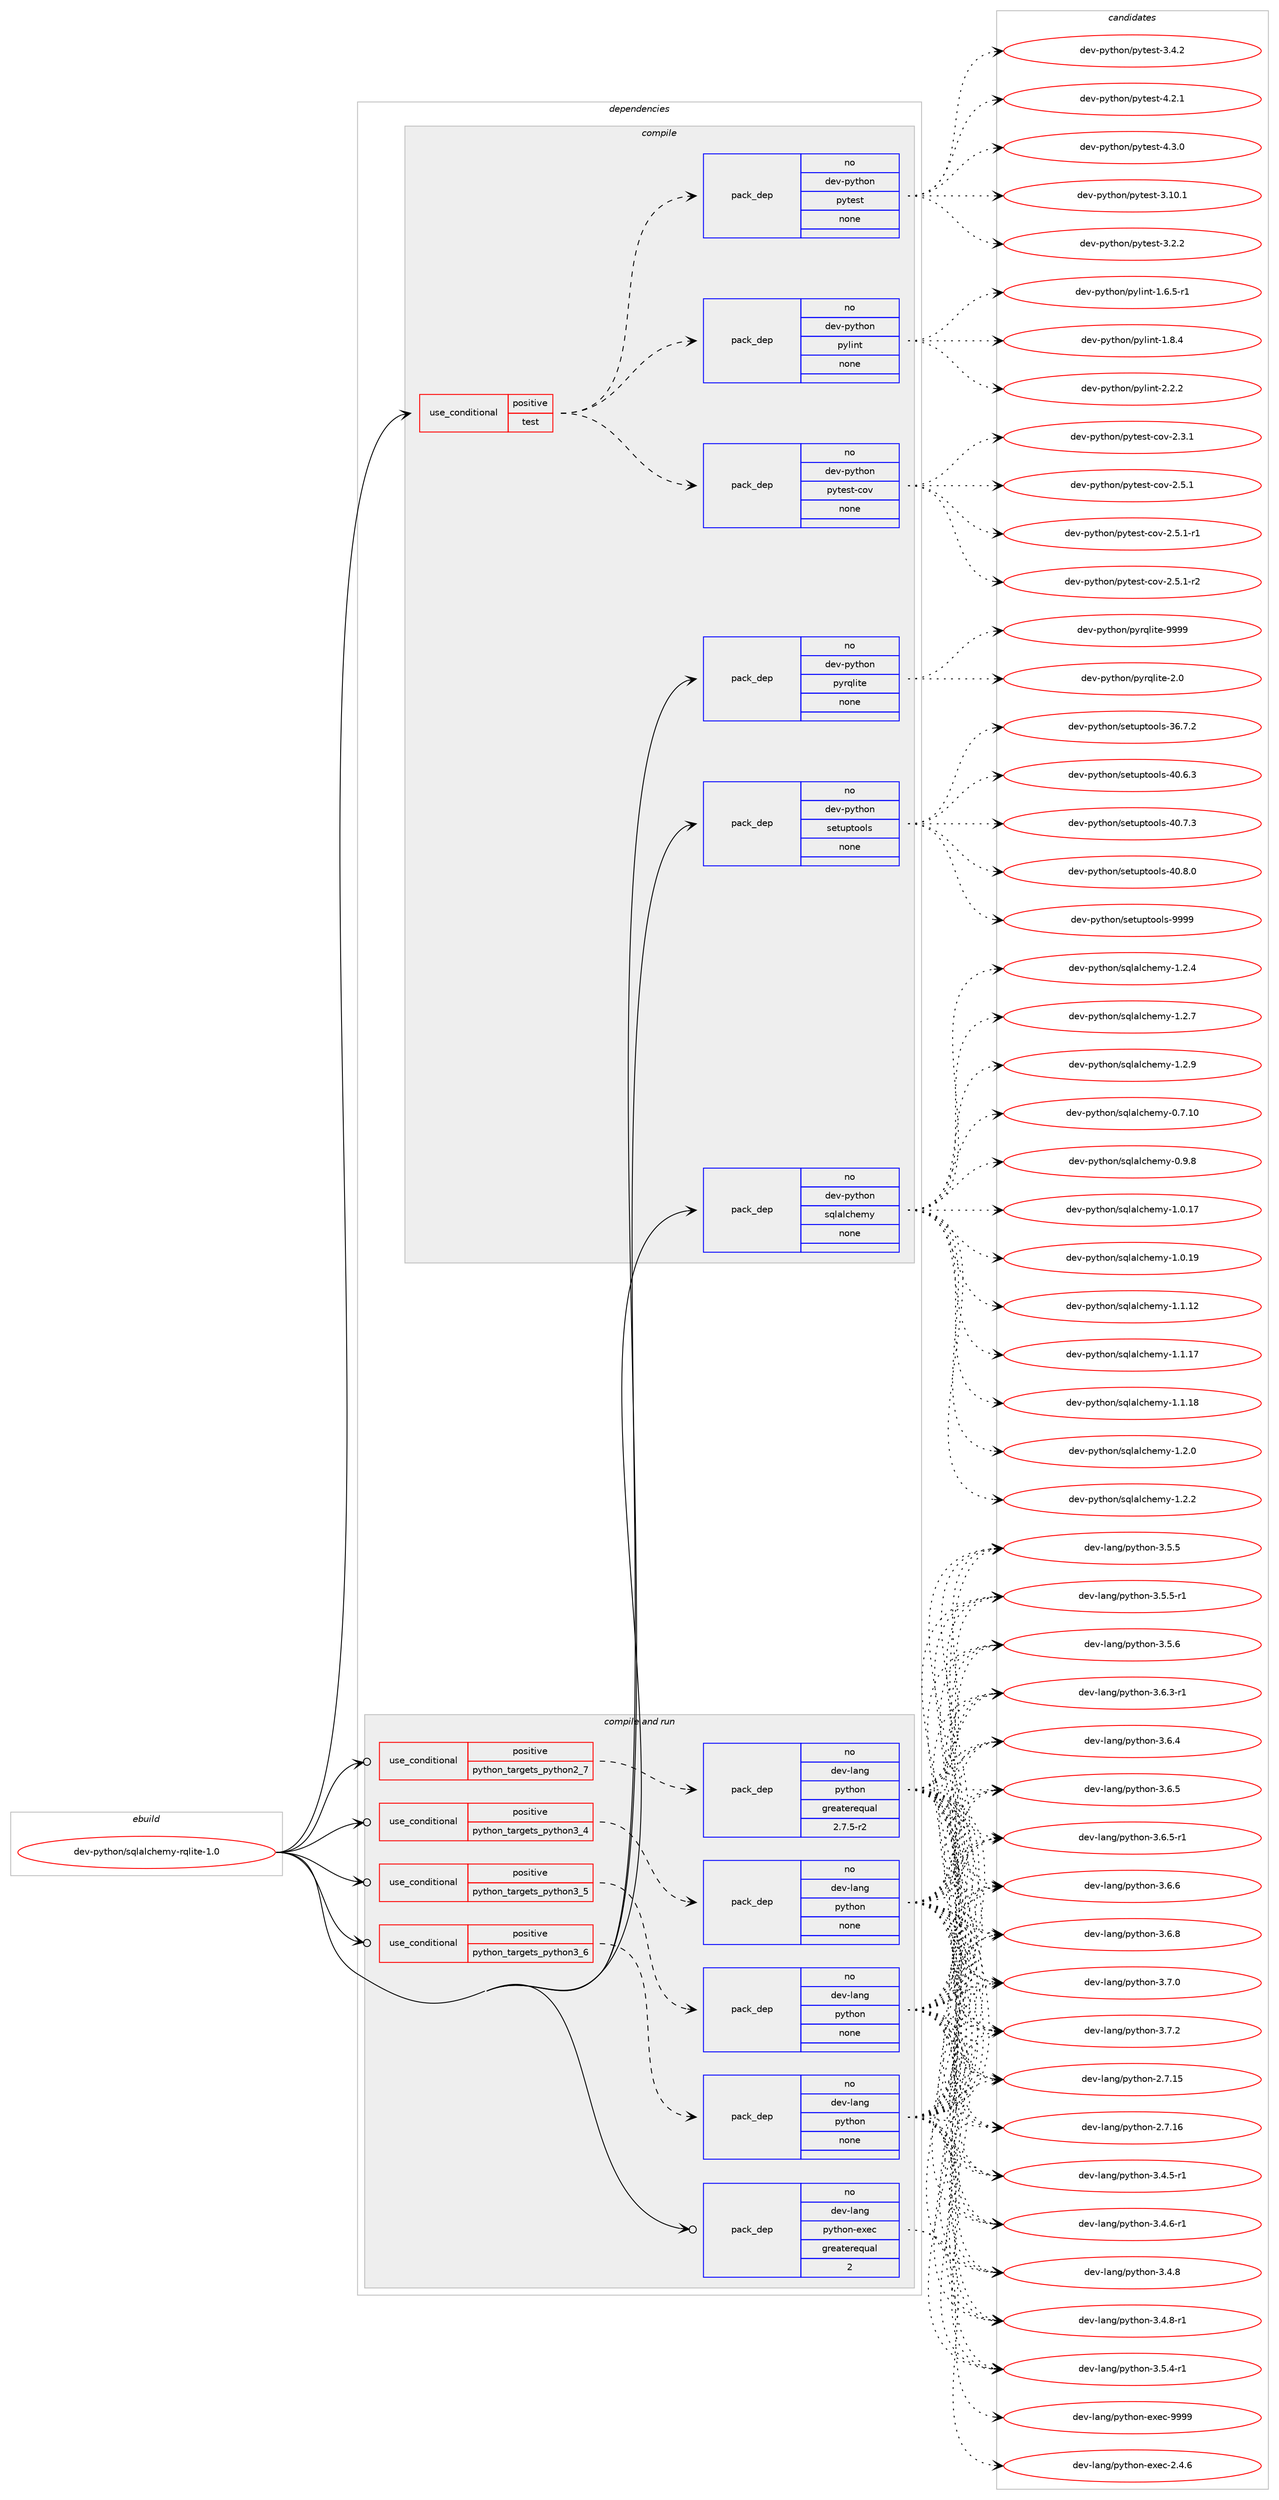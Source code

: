 digraph prolog {

# *************
# Graph options
# *************

newrank=true;
concentrate=true;
compound=true;
graph [rankdir=LR,fontname=Helvetica,fontsize=10,ranksep=1.5];#, ranksep=2.5, nodesep=0.2];
edge  [arrowhead=vee];
node  [fontname=Helvetica,fontsize=10];

# **********
# The ebuild
# **********

subgraph cluster_leftcol {
color=gray;
rank=same;
label=<<i>ebuild</i>>;
id [label="dev-python/sqlalchemy-rqlite-1.0", color=red, width=4, href="../dev-python/sqlalchemy-rqlite-1.0.svg"];
}

# ****************
# The dependencies
# ****************

subgraph cluster_midcol {
color=gray;
label=<<i>dependencies</i>>;
subgraph cluster_compile {
fillcolor="#eeeeee";
style=filled;
label=<<i>compile</i>>;
subgraph cond385193 {
dependency1442932 [label=<<TABLE BORDER="0" CELLBORDER="1" CELLSPACING="0" CELLPADDING="4"><TR><TD ROWSPAN="3" CELLPADDING="10">use_conditional</TD></TR><TR><TD>positive</TD></TR><TR><TD>test</TD></TR></TABLE>>, shape=none, color=red];
subgraph pack1034377 {
dependency1442933 [label=<<TABLE BORDER="0" CELLBORDER="1" CELLSPACING="0" CELLPADDING="4" WIDTH="220"><TR><TD ROWSPAN="6" CELLPADDING="30">pack_dep</TD></TR><TR><TD WIDTH="110">no</TD></TR><TR><TD>dev-python</TD></TR><TR><TD>pytest</TD></TR><TR><TD>none</TD></TR><TR><TD></TD></TR></TABLE>>, shape=none, color=blue];
}
dependency1442932:e -> dependency1442933:w [weight=20,style="dashed",arrowhead="vee"];
subgraph pack1034378 {
dependency1442934 [label=<<TABLE BORDER="0" CELLBORDER="1" CELLSPACING="0" CELLPADDING="4" WIDTH="220"><TR><TD ROWSPAN="6" CELLPADDING="30">pack_dep</TD></TR><TR><TD WIDTH="110">no</TD></TR><TR><TD>dev-python</TD></TR><TR><TD>pytest-cov</TD></TR><TR><TD>none</TD></TR><TR><TD></TD></TR></TABLE>>, shape=none, color=blue];
}
dependency1442932:e -> dependency1442934:w [weight=20,style="dashed",arrowhead="vee"];
subgraph pack1034379 {
dependency1442935 [label=<<TABLE BORDER="0" CELLBORDER="1" CELLSPACING="0" CELLPADDING="4" WIDTH="220"><TR><TD ROWSPAN="6" CELLPADDING="30">pack_dep</TD></TR><TR><TD WIDTH="110">no</TD></TR><TR><TD>dev-python</TD></TR><TR><TD>pylint</TD></TR><TR><TD>none</TD></TR><TR><TD></TD></TR></TABLE>>, shape=none, color=blue];
}
dependency1442932:e -> dependency1442935:w [weight=20,style="dashed",arrowhead="vee"];
}
id:e -> dependency1442932:w [weight=20,style="solid",arrowhead="vee"];
subgraph pack1034380 {
dependency1442936 [label=<<TABLE BORDER="0" CELLBORDER="1" CELLSPACING="0" CELLPADDING="4" WIDTH="220"><TR><TD ROWSPAN="6" CELLPADDING="30">pack_dep</TD></TR><TR><TD WIDTH="110">no</TD></TR><TR><TD>dev-python</TD></TR><TR><TD>pyrqlite</TD></TR><TR><TD>none</TD></TR><TR><TD></TD></TR></TABLE>>, shape=none, color=blue];
}
id:e -> dependency1442936:w [weight=20,style="solid",arrowhead="vee"];
subgraph pack1034381 {
dependency1442937 [label=<<TABLE BORDER="0" CELLBORDER="1" CELLSPACING="0" CELLPADDING="4" WIDTH="220"><TR><TD ROWSPAN="6" CELLPADDING="30">pack_dep</TD></TR><TR><TD WIDTH="110">no</TD></TR><TR><TD>dev-python</TD></TR><TR><TD>setuptools</TD></TR><TR><TD>none</TD></TR><TR><TD></TD></TR></TABLE>>, shape=none, color=blue];
}
id:e -> dependency1442937:w [weight=20,style="solid",arrowhead="vee"];
subgraph pack1034382 {
dependency1442938 [label=<<TABLE BORDER="0" CELLBORDER="1" CELLSPACING="0" CELLPADDING="4" WIDTH="220"><TR><TD ROWSPAN="6" CELLPADDING="30">pack_dep</TD></TR><TR><TD WIDTH="110">no</TD></TR><TR><TD>dev-python</TD></TR><TR><TD>sqlalchemy</TD></TR><TR><TD>none</TD></TR><TR><TD></TD></TR></TABLE>>, shape=none, color=blue];
}
id:e -> dependency1442938:w [weight=20,style="solid",arrowhead="vee"];
}
subgraph cluster_compileandrun {
fillcolor="#eeeeee";
style=filled;
label=<<i>compile and run</i>>;
subgraph cond385194 {
dependency1442939 [label=<<TABLE BORDER="0" CELLBORDER="1" CELLSPACING="0" CELLPADDING="4"><TR><TD ROWSPAN="3" CELLPADDING="10">use_conditional</TD></TR><TR><TD>positive</TD></TR><TR><TD>python_targets_python2_7</TD></TR></TABLE>>, shape=none, color=red];
subgraph pack1034383 {
dependency1442940 [label=<<TABLE BORDER="0" CELLBORDER="1" CELLSPACING="0" CELLPADDING="4" WIDTH="220"><TR><TD ROWSPAN="6" CELLPADDING="30">pack_dep</TD></TR><TR><TD WIDTH="110">no</TD></TR><TR><TD>dev-lang</TD></TR><TR><TD>python</TD></TR><TR><TD>greaterequal</TD></TR><TR><TD>2.7.5-r2</TD></TR></TABLE>>, shape=none, color=blue];
}
dependency1442939:e -> dependency1442940:w [weight=20,style="dashed",arrowhead="vee"];
}
id:e -> dependency1442939:w [weight=20,style="solid",arrowhead="odotvee"];
subgraph cond385195 {
dependency1442941 [label=<<TABLE BORDER="0" CELLBORDER="1" CELLSPACING="0" CELLPADDING="4"><TR><TD ROWSPAN="3" CELLPADDING="10">use_conditional</TD></TR><TR><TD>positive</TD></TR><TR><TD>python_targets_python3_4</TD></TR></TABLE>>, shape=none, color=red];
subgraph pack1034384 {
dependency1442942 [label=<<TABLE BORDER="0" CELLBORDER="1" CELLSPACING="0" CELLPADDING="4" WIDTH="220"><TR><TD ROWSPAN="6" CELLPADDING="30">pack_dep</TD></TR><TR><TD WIDTH="110">no</TD></TR><TR><TD>dev-lang</TD></TR><TR><TD>python</TD></TR><TR><TD>none</TD></TR><TR><TD></TD></TR></TABLE>>, shape=none, color=blue];
}
dependency1442941:e -> dependency1442942:w [weight=20,style="dashed",arrowhead="vee"];
}
id:e -> dependency1442941:w [weight=20,style="solid",arrowhead="odotvee"];
subgraph cond385196 {
dependency1442943 [label=<<TABLE BORDER="0" CELLBORDER="1" CELLSPACING="0" CELLPADDING="4"><TR><TD ROWSPAN="3" CELLPADDING="10">use_conditional</TD></TR><TR><TD>positive</TD></TR><TR><TD>python_targets_python3_5</TD></TR></TABLE>>, shape=none, color=red];
subgraph pack1034385 {
dependency1442944 [label=<<TABLE BORDER="0" CELLBORDER="1" CELLSPACING="0" CELLPADDING="4" WIDTH="220"><TR><TD ROWSPAN="6" CELLPADDING="30">pack_dep</TD></TR><TR><TD WIDTH="110">no</TD></TR><TR><TD>dev-lang</TD></TR><TR><TD>python</TD></TR><TR><TD>none</TD></TR><TR><TD></TD></TR></TABLE>>, shape=none, color=blue];
}
dependency1442943:e -> dependency1442944:w [weight=20,style="dashed",arrowhead="vee"];
}
id:e -> dependency1442943:w [weight=20,style="solid",arrowhead="odotvee"];
subgraph cond385197 {
dependency1442945 [label=<<TABLE BORDER="0" CELLBORDER="1" CELLSPACING="0" CELLPADDING="4"><TR><TD ROWSPAN="3" CELLPADDING="10">use_conditional</TD></TR><TR><TD>positive</TD></TR><TR><TD>python_targets_python3_6</TD></TR></TABLE>>, shape=none, color=red];
subgraph pack1034386 {
dependency1442946 [label=<<TABLE BORDER="0" CELLBORDER="1" CELLSPACING="0" CELLPADDING="4" WIDTH="220"><TR><TD ROWSPAN="6" CELLPADDING="30">pack_dep</TD></TR><TR><TD WIDTH="110">no</TD></TR><TR><TD>dev-lang</TD></TR><TR><TD>python</TD></TR><TR><TD>none</TD></TR><TR><TD></TD></TR></TABLE>>, shape=none, color=blue];
}
dependency1442945:e -> dependency1442946:w [weight=20,style="dashed",arrowhead="vee"];
}
id:e -> dependency1442945:w [weight=20,style="solid",arrowhead="odotvee"];
subgraph pack1034387 {
dependency1442947 [label=<<TABLE BORDER="0" CELLBORDER="1" CELLSPACING="0" CELLPADDING="4" WIDTH="220"><TR><TD ROWSPAN="6" CELLPADDING="30">pack_dep</TD></TR><TR><TD WIDTH="110">no</TD></TR><TR><TD>dev-lang</TD></TR><TR><TD>python-exec</TD></TR><TR><TD>greaterequal</TD></TR><TR><TD>2</TD></TR></TABLE>>, shape=none, color=blue];
}
id:e -> dependency1442947:w [weight=20,style="solid",arrowhead="odotvee"];
}
subgraph cluster_run {
fillcolor="#eeeeee";
style=filled;
label=<<i>run</i>>;
}
}

# **************
# The candidates
# **************

subgraph cluster_choices {
rank=same;
color=gray;
label=<<i>candidates</i>>;

subgraph choice1034377 {
color=black;
nodesep=1;
choice100101118451121211161041111104711212111610111511645514649484649 [label="dev-python/pytest-3.10.1", color=red, width=4,href="../dev-python/pytest-3.10.1.svg"];
choice1001011184511212111610411111047112121116101115116455146504650 [label="dev-python/pytest-3.2.2", color=red, width=4,href="../dev-python/pytest-3.2.2.svg"];
choice1001011184511212111610411111047112121116101115116455146524650 [label="dev-python/pytest-3.4.2", color=red, width=4,href="../dev-python/pytest-3.4.2.svg"];
choice1001011184511212111610411111047112121116101115116455246504649 [label="dev-python/pytest-4.2.1", color=red, width=4,href="../dev-python/pytest-4.2.1.svg"];
choice1001011184511212111610411111047112121116101115116455246514648 [label="dev-python/pytest-4.3.0", color=red, width=4,href="../dev-python/pytest-4.3.0.svg"];
dependency1442933:e -> choice100101118451121211161041111104711212111610111511645514649484649:w [style=dotted,weight="100"];
dependency1442933:e -> choice1001011184511212111610411111047112121116101115116455146504650:w [style=dotted,weight="100"];
dependency1442933:e -> choice1001011184511212111610411111047112121116101115116455146524650:w [style=dotted,weight="100"];
dependency1442933:e -> choice1001011184511212111610411111047112121116101115116455246504649:w [style=dotted,weight="100"];
dependency1442933:e -> choice1001011184511212111610411111047112121116101115116455246514648:w [style=dotted,weight="100"];
}
subgraph choice1034378 {
color=black;
nodesep=1;
choice10010111845112121116104111110471121211161011151164599111118455046514649 [label="dev-python/pytest-cov-2.3.1", color=red, width=4,href="../dev-python/pytest-cov-2.3.1.svg"];
choice10010111845112121116104111110471121211161011151164599111118455046534649 [label="dev-python/pytest-cov-2.5.1", color=red, width=4,href="../dev-python/pytest-cov-2.5.1.svg"];
choice100101118451121211161041111104711212111610111511645991111184550465346494511449 [label="dev-python/pytest-cov-2.5.1-r1", color=red, width=4,href="../dev-python/pytest-cov-2.5.1-r1.svg"];
choice100101118451121211161041111104711212111610111511645991111184550465346494511450 [label="dev-python/pytest-cov-2.5.1-r2", color=red, width=4,href="../dev-python/pytest-cov-2.5.1-r2.svg"];
dependency1442934:e -> choice10010111845112121116104111110471121211161011151164599111118455046514649:w [style=dotted,weight="100"];
dependency1442934:e -> choice10010111845112121116104111110471121211161011151164599111118455046534649:w [style=dotted,weight="100"];
dependency1442934:e -> choice100101118451121211161041111104711212111610111511645991111184550465346494511449:w [style=dotted,weight="100"];
dependency1442934:e -> choice100101118451121211161041111104711212111610111511645991111184550465346494511450:w [style=dotted,weight="100"];
}
subgraph choice1034379 {
color=black;
nodesep=1;
choice10010111845112121116104111110471121211081051101164549465446534511449 [label="dev-python/pylint-1.6.5-r1", color=red, width=4,href="../dev-python/pylint-1.6.5-r1.svg"];
choice1001011184511212111610411111047112121108105110116454946564652 [label="dev-python/pylint-1.8.4", color=red, width=4,href="../dev-python/pylint-1.8.4.svg"];
choice1001011184511212111610411111047112121108105110116455046504650 [label="dev-python/pylint-2.2.2", color=red, width=4,href="../dev-python/pylint-2.2.2.svg"];
dependency1442935:e -> choice10010111845112121116104111110471121211081051101164549465446534511449:w [style=dotted,weight="100"];
dependency1442935:e -> choice1001011184511212111610411111047112121108105110116454946564652:w [style=dotted,weight="100"];
dependency1442935:e -> choice1001011184511212111610411111047112121108105110116455046504650:w [style=dotted,weight="100"];
}
subgraph choice1034380 {
color=black;
nodesep=1;
choice100101118451121211161041111104711212111411310810511610145504648 [label="dev-python/pyrqlite-2.0", color=red, width=4,href="../dev-python/pyrqlite-2.0.svg"];
choice10010111845112121116104111110471121211141131081051161014557575757 [label="dev-python/pyrqlite-9999", color=red, width=4,href="../dev-python/pyrqlite-9999.svg"];
dependency1442936:e -> choice100101118451121211161041111104711212111411310810511610145504648:w [style=dotted,weight="100"];
dependency1442936:e -> choice10010111845112121116104111110471121211141131081051161014557575757:w [style=dotted,weight="100"];
}
subgraph choice1034381 {
color=black;
nodesep=1;
choice100101118451121211161041111104711510111611711211611111110811545515446554650 [label="dev-python/setuptools-36.7.2", color=red, width=4,href="../dev-python/setuptools-36.7.2.svg"];
choice100101118451121211161041111104711510111611711211611111110811545524846544651 [label="dev-python/setuptools-40.6.3", color=red, width=4,href="../dev-python/setuptools-40.6.3.svg"];
choice100101118451121211161041111104711510111611711211611111110811545524846554651 [label="dev-python/setuptools-40.7.3", color=red, width=4,href="../dev-python/setuptools-40.7.3.svg"];
choice100101118451121211161041111104711510111611711211611111110811545524846564648 [label="dev-python/setuptools-40.8.0", color=red, width=4,href="../dev-python/setuptools-40.8.0.svg"];
choice10010111845112121116104111110471151011161171121161111111081154557575757 [label="dev-python/setuptools-9999", color=red, width=4,href="../dev-python/setuptools-9999.svg"];
dependency1442937:e -> choice100101118451121211161041111104711510111611711211611111110811545515446554650:w [style=dotted,weight="100"];
dependency1442937:e -> choice100101118451121211161041111104711510111611711211611111110811545524846544651:w [style=dotted,weight="100"];
dependency1442937:e -> choice100101118451121211161041111104711510111611711211611111110811545524846554651:w [style=dotted,weight="100"];
dependency1442937:e -> choice100101118451121211161041111104711510111611711211611111110811545524846564648:w [style=dotted,weight="100"];
dependency1442937:e -> choice10010111845112121116104111110471151011161171121161111111081154557575757:w [style=dotted,weight="100"];
}
subgraph choice1034382 {
color=black;
nodesep=1;
choice1001011184511212111610411111047115113108971089910410110912145484655464948 [label="dev-python/sqlalchemy-0.7.10", color=red, width=4,href="../dev-python/sqlalchemy-0.7.10.svg"];
choice10010111845112121116104111110471151131089710899104101109121454846574656 [label="dev-python/sqlalchemy-0.9.8", color=red, width=4,href="../dev-python/sqlalchemy-0.9.8.svg"];
choice1001011184511212111610411111047115113108971089910410110912145494648464955 [label="dev-python/sqlalchemy-1.0.17", color=red, width=4,href="../dev-python/sqlalchemy-1.0.17.svg"];
choice1001011184511212111610411111047115113108971089910410110912145494648464957 [label="dev-python/sqlalchemy-1.0.19", color=red, width=4,href="../dev-python/sqlalchemy-1.0.19.svg"];
choice1001011184511212111610411111047115113108971089910410110912145494649464950 [label="dev-python/sqlalchemy-1.1.12", color=red, width=4,href="../dev-python/sqlalchemy-1.1.12.svg"];
choice1001011184511212111610411111047115113108971089910410110912145494649464955 [label="dev-python/sqlalchemy-1.1.17", color=red, width=4,href="../dev-python/sqlalchemy-1.1.17.svg"];
choice1001011184511212111610411111047115113108971089910410110912145494649464956 [label="dev-python/sqlalchemy-1.1.18", color=red, width=4,href="../dev-python/sqlalchemy-1.1.18.svg"];
choice10010111845112121116104111110471151131089710899104101109121454946504648 [label="dev-python/sqlalchemy-1.2.0", color=red, width=4,href="../dev-python/sqlalchemy-1.2.0.svg"];
choice10010111845112121116104111110471151131089710899104101109121454946504650 [label="dev-python/sqlalchemy-1.2.2", color=red, width=4,href="../dev-python/sqlalchemy-1.2.2.svg"];
choice10010111845112121116104111110471151131089710899104101109121454946504652 [label="dev-python/sqlalchemy-1.2.4", color=red, width=4,href="../dev-python/sqlalchemy-1.2.4.svg"];
choice10010111845112121116104111110471151131089710899104101109121454946504655 [label="dev-python/sqlalchemy-1.2.7", color=red, width=4,href="../dev-python/sqlalchemy-1.2.7.svg"];
choice10010111845112121116104111110471151131089710899104101109121454946504657 [label="dev-python/sqlalchemy-1.2.9", color=red, width=4,href="../dev-python/sqlalchemy-1.2.9.svg"];
dependency1442938:e -> choice1001011184511212111610411111047115113108971089910410110912145484655464948:w [style=dotted,weight="100"];
dependency1442938:e -> choice10010111845112121116104111110471151131089710899104101109121454846574656:w [style=dotted,weight="100"];
dependency1442938:e -> choice1001011184511212111610411111047115113108971089910410110912145494648464955:w [style=dotted,weight="100"];
dependency1442938:e -> choice1001011184511212111610411111047115113108971089910410110912145494648464957:w [style=dotted,weight="100"];
dependency1442938:e -> choice1001011184511212111610411111047115113108971089910410110912145494649464950:w [style=dotted,weight="100"];
dependency1442938:e -> choice1001011184511212111610411111047115113108971089910410110912145494649464955:w [style=dotted,weight="100"];
dependency1442938:e -> choice1001011184511212111610411111047115113108971089910410110912145494649464956:w [style=dotted,weight="100"];
dependency1442938:e -> choice10010111845112121116104111110471151131089710899104101109121454946504648:w [style=dotted,weight="100"];
dependency1442938:e -> choice10010111845112121116104111110471151131089710899104101109121454946504650:w [style=dotted,weight="100"];
dependency1442938:e -> choice10010111845112121116104111110471151131089710899104101109121454946504652:w [style=dotted,weight="100"];
dependency1442938:e -> choice10010111845112121116104111110471151131089710899104101109121454946504655:w [style=dotted,weight="100"];
dependency1442938:e -> choice10010111845112121116104111110471151131089710899104101109121454946504657:w [style=dotted,weight="100"];
}
subgraph choice1034383 {
color=black;
nodesep=1;
choice10010111845108971101034711212111610411111045504655464953 [label="dev-lang/python-2.7.15", color=red, width=4,href="../dev-lang/python-2.7.15.svg"];
choice10010111845108971101034711212111610411111045504655464954 [label="dev-lang/python-2.7.16", color=red, width=4,href="../dev-lang/python-2.7.16.svg"];
choice1001011184510897110103471121211161041111104551465246534511449 [label="dev-lang/python-3.4.5-r1", color=red, width=4,href="../dev-lang/python-3.4.5-r1.svg"];
choice1001011184510897110103471121211161041111104551465246544511449 [label="dev-lang/python-3.4.6-r1", color=red, width=4,href="../dev-lang/python-3.4.6-r1.svg"];
choice100101118451089711010347112121116104111110455146524656 [label="dev-lang/python-3.4.8", color=red, width=4,href="../dev-lang/python-3.4.8.svg"];
choice1001011184510897110103471121211161041111104551465246564511449 [label="dev-lang/python-3.4.8-r1", color=red, width=4,href="../dev-lang/python-3.4.8-r1.svg"];
choice1001011184510897110103471121211161041111104551465346524511449 [label="dev-lang/python-3.5.4-r1", color=red, width=4,href="../dev-lang/python-3.5.4-r1.svg"];
choice100101118451089711010347112121116104111110455146534653 [label="dev-lang/python-3.5.5", color=red, width=4,href="../dev-lang/python-3.5.5.svg"];
choice1001011184510897110103471121211161041111104551465346534511449 [label="dev-lang/python-3.5.5-r1", color=red, width=4,href="../dev-lang/python-3.5.5-r1.svg"];
choice100101118451089711010347112121116104111110455146534654 [label="dev-lang/python-3.5.6", color=red, width=4,href="../dev-lang/python-3.5.6.svg"];
choice1001011184510897110103471121211161041111104551465446514511449 [label="dev-lang/python-3.6.3-r1", color=red, width=4,href="../dev-lang/python-3.6.3-r1.svg"];
choice100101118451089711010347112121116104111110455146544652 [label="dev-lang/python-3.6.4", color=red, width=4,href="../dev-lang/python-3.6.4.svg"];
choice100101118451089711010347112121116104111110455146544653 [label="dev-lang/python-3.6.5", color=red, width=4,href="../dev-lang/python-3.6.5.svg"];
choice1001011184510897110103471121211161041111104551465446534511449 [label="dev-lang/python-3.6.5-r1", color=red, width=4,href="../dev-lang/python-3.6.5-r1.svg"];
choice100101118451089711010347112121116104111110455146544654 [label="dev-lang/python-3.6.6", color=red, width=4,href="../dev-lang/python-3.6.6.svg"];
choice100101118451089711010347112121116104111110455146544656 [label="dev-lang/python-3.6.8", color=red, width=4,href="../dev-lang/python-3.6.8.svg"];
choice100101118451089711010347112121116104111110455146554648 [label="dev-lang/python-3.7.0", color=red, width=4,href="../dev-lang/python-3.7.0.svg"];
choice100101118451089711010347112121116104111110455146554650 [label="dev-lang/python-3.7.2", color=red, width=4,href="../dev-lang/python-3.7.2.svg"];
dependency1442940:e -> choice10010111845108971101034711212111610411111045504655464953:w [style=dotted,weight="100"];
dependency1442940:e -> choice10010111845108971101034711212111610411111045504655464954:w [style=dotted,weight="100"];
dependency1442940:e -> choice1001011184510897110103471121211161041111104551465246534511449:w [style=dotted,weight="100"];
dependency1442940:e -> choice1001011184510897110103471121211161041111104551465246544511449:w [style=dotted,weight="100"];
dependency1442940:e -> choice100101118451089711010347112121116104111110455146524656:w [style=dotted,weight="100"];
dependency1442940:e -> choice1001011184510897110103471121211161041111104551465246564511449:w [style=dotted,weight="100"];
dependency1442940:e -> choice1001011184510897110103471121211161041111104551465346524511449:w [style=dotted,weight="100"];
dependency1442940:e -> choice100101118451089711010347112121116104111110455146534653:w [style=dotted,weight="100"];
dependency1442940:e -> choice1001011184510897110103471121211161041111104551465346534511449:w [style=dotted,weight="100"];
dependency1442940:e -> choice100101118451089711010347112121116104111110455146534654:w [style=dotted,weight="100"];
dependency1442940:e -> choice1001011184510897110103471121211161041111104551465446514511449:w [style=dotted,weight="100"];
dependency1442940:e -> choice100101118451089711010347112121116104111110455146544652:w [style=dotted,weight="100"];
dependency1442940:e -> choice100101118451089711010347112121116104111110455146544653:w [style=dotted,weight="100"];
dependency1442940:e -> choice1001011184510897110103471121211161041111104551465446534511449:w [style=dotted,weight="100"];
dependency1442940:e -> choice100101118451089711010347112121116104111110455146544654:w [style=dotted,weight="100"];
dependency1442940:e -> choice100101118451089711010347112121116104111110455146544656:w [style=dotted,weight="100"];
dependency1442940:e -> choice100101118451089711010347112121116104111110455146554648:w [style=dotted,weight="100"];
dependency1442940:e -> choice100101118451089711010347112121116104111110455146554650:w [style=dotted,weight="100"];
}
subgraph choice1034384 {
color=black;
nodesep=1;
choice10010111845108971101034711212111610411111045504655464953 [label="dev-lang/python-2.7.15", color=red, width=4,href="../dev-lang/python-2.7.15.svg"];
choice10010111845108971101034711212111610411111045504655464954 [label="dev-lang/python-2.7.16", color=red, width=4,href="../dev-lang/python-2.7.16.svg"];
choice1001011184510897110103471121211161041111104551465246534511449 [label="dev-lang/python-3.4.5-r1", color=red, width=4,href="../dev-lang/python-3.4.5-r1.svg"];
choice1001011184510897110103471121211161041111104551465246544511449 [label="dev-lang/python-3.4.6-r1", color=red, width=4,href="../dev-lang/python-3.4.6-r1.svg"];
choice100101118451089711010347112121116104111110455146524656 [label="dev-lang/python-3.4.8", color=red, width=4,href="../dev-lang/python-3.4.8.svg"];
choice1001011184510897110103471121211161041111104551465246564511449 [label="dev-lang/python-3.4.8-r1", color=red, width=4,href="../dev-lang/python-3.4.8-r1.svg"];
choice1001011184510897110103471121211161041111104551465346524511449 [label="dev-lang/python-3.5.4-r1", color=red, width=4,href="../dev-lang/python-3.5.4-r1.svg"];
choice100101118451089711010347112121116104111110455146534653 [label="dev-lang/python-3.5.5", color=red, width=4,href="../dev-lang/python-3.5.5.svg"];
choice1001011184510897110103471121211161041111104551465346534511449 [label="dev-lang/python-3.5.5-r1", color=red, width=4,href="../dev-lang/python-3.5.5-r1.svg"];
choice100101118451089711010347112121116104111110455146534654 [label="dev-lang/python-3.5.6", color=red, width=4,href="../dev-lang/python-3.5.6.svg"];
choice1001011184510897110103471121211161041111104551465446514511449 [label="dev-lang/python-3.6.3-r1", color=red, width=4,href="../dev-lang/python-3.6.3-r1.svg"];
choice100101118451089711010347112121116104111110455146544652 [label="dev-lang/python-3.6.4", color=red, width=4,href="../dev-lang/python-3.6.4.svg"];
choice100101118451089711010347112121116104111110455146544653 [label="dev-lang/python-3.6.5", color=red, width=4,href="../dev-lang/python-3.6.5.svg"];
choice1001011184510897110103471121211161041111104551465446534511449 [label="dev-lang/python-3.6.5-r1", color=red, width=4,href="../dev-lang/python-3.6.5-r1.svg"];
choice100101118451089711010347112121116104111110455146544654 [label="dev-lang/python-3.6.6", color=red, width=4,href="../dev-lang/python-3.6.6.svg"];
choice100101118451089711010347112121116104111110455146544656 [label="dev-lang/python-3.6.8", color=red, width=4,href="../dev-lang/python-3.6.8.svg"];
choice100101118451089711010347112121116104111110455146554648 [label="dev-lang/python-3.7.0", color=red, width=4,href="../dev-lang/python-3.7.0.svg"];
choice100101118451089711010347112121116104111110455146554650 [label="dev-lang/python-3.7.2", color=red, width=4,href="../dev-lang/python-3.7.2.svg"];
dependency1442942:e -> choice10010111845108971101034711212111610411111045504655464953:w [style=dotted,weight="100"];
dependency1442942:e -> choice10010111845108971101034711212111610411111045504655464954:w [style=dotted,weight="100"];
dependency1442942:e -> choice1001011184510897110103471121211161041111104551465246534511449:w [style=dotted,weight="100"];
dependency1442942:e -> choice1001011184510897110103471121211161041111104551465246544511449:w [style=dotted,weight="100"];
dependency1442942:e -> choice100101118451089711010347112121116104111110455146524656:w [style=dotted,weight="100"];
dependency1442942:e -> choice1001011184510897110103471121211161041111104551465246564511449:w [style=dotted,weight="100"];
dependency1442942:e -> choice1001011184510897110103471121211161041111104551465346524511449:w [style=dotted,weight="100"];
dependency1442942:e -> choice100101118451089711010347112121116104111110455146534653:w [style=dotted,weight="100"];
dependency1442942:e -> choice1001011184510897110103471121211161041111104551465346534511449:w [style=dotted,weight="100"];
dependency1442942:e -> choice100101118451089711010347112121116104111110455146534654:w [style=dotted,weight="100"];
dependency1442942:e -> choice1001011184510897110103471121211161041111104551465446514511449:w [style=dotted,weight="100"];
dependency1442942:e -> choice100101118451089711010347112121116104111110455146544652:w [style=dotted,weight="100"];
dependency1442942:e -> choice100101118451089711010347112121116104111110455146544653:w [style=dotted,weight="100"];
dependency1442942:e -> choice1001011184510897110103471121211161041111104551465446534511449:w [style=dotted,weight="100"];
dependency1442942:e -> choice100101118451089711010347112121116104111110455146544654:w [style=dotted,weight="100"];
dependency1442942:e -> choice100101118451089711010347112121116104111110455146544656:w [style=dotted,weight="100"];
dependency1442942:e -> choice100101118451089711010347112121116104111110455146554648:w [style=dotted,weight="100"];
dependency1442942:e -> choice100101118451089711010347112121116104111110455146554650:w [style=dotted,weight="100"];
}
subgraph choice1034385 {
color=black;
nodesep=1;
choice10010111845108971101034711212111610411111045504655464953 [label="dev-lang/python-2.7.15", color=red, width=4,href="../dev-lang/python-2.7.15.svg"];
choice10010111845108971101034711212111610411111045504655464954 [label="dev-lang/python-2.7.16", color=red, width=4,href="../dev-lang/python-2.7.16.svg"];
choice1001011184510897110103471121211161041111104551465246534511449 [label="dev-lang/python-3.4.5-r1", color=red, width=4,href="../dev-lang/python-3.4.5-r1.svg"];
choice1001011184510897110103471121211161041111104551465246544511449 [label="dev-lang/python-3.4.6-r1", color=red, width=4,href="../dev-lang/python-3.4.6-r1.svg"];
choice100101118451089711010347112121116104111110455146524656 [label="dev-lang/python-3.4.8", color=red, width=4,href="../dev-lang/python-3.4.8.svg"];
choice1001011184510897110103471121211161041111104551465246564511449 [label="dev-lang/python-3.4.8-r1", color=red, width=4,href="../dev-lang/python-3.4.8-r1.svg"];
choice1001011184510897110103471121211161041111104551465346524511449 [label="dev-lang/python-3.5.4-r1", color=red, width=4,href="../dev-lang/python-3.5.4-r1.svg"];
choice100101118451089711010347112121116104111110455146534653 [label="dev-lang/python-3.5.5", color=red, width=4,href="../dev-lang/python-3.5.5.svg"];
choice1001011184510897110103471121211161041111104551465346534511449 [label="dev-lang/python-3.5.5-r1", color=red, width=4,href="../dev-lang/python-3.5.5-r1.svg"];
choice100101118451089711010347112121116104111110455146534654 [label="dev-lang/python-3.5.6", color=red, width=4,href="../dev-lang/python-3.5.6.svg"];
choice1001011184510897110103471121211161041111104551465446514511449 [label="dev-lang/python-3.6.3-r1", color=red, width=4,href="../dev-lang/python-3.6.3-r1.svg"];
choice100101118451089711010347112121116104111110455146544652 [label="dev-lang/python-3.6.4", color=red, width=4,href="../dev-lang/python-3.6.4.svg"];
choice100101118451089711010347112121116104111110455146544653 [label="dev-lang/python-3.6.5", color=red, width=4,href="../dev-lang/python-3.6.5.svg"];
choice1001011184510897110103471121211161041111104551465446534511449 [label="dev-lang/python-3.6.5-r1", color=red, width=4,href="../dev-lang/python-3.6.5-r1.svg"];
choice100101118451089711010347112121116104111110455146544654 [label="dev-lang/python-3.6.6", color=red, width=4,href="../dev-lang/python-3.6.6.svg"];
choice100101118451089711010347112121116104111110455146544656 [label="dev-lang/python-3.6.8", color=red, width=4,href="../dev-lang/python-3.6.8.svg"];
choice100101118451089711010347112121116104111110455146554648 [label="dev-lang/python-3.7.0", color=red, width=4,href="../dev-lang/python-3.7.0.svg"];
choice100101118451089711010347112121116104111110455146554650 [label="dev-lang/python-3.7.2", color=red, width=4,href="../dev-lang/python-3.7.2.svg"];
dependency1442944:e -> choice10010111845108971101034711212111610411111045504655464953:w [style=dotted,weight="100"];
dependency1442944:e -> choice10010111845108971101034711212111610411111045504655464954:w [style=dotted,weight="100"];
dependency1442944:e -> choice1001011184510897110103471121211161041111104551465246534511449:w [style=dotted,weight="100"];
dependency1442944:e -> choice1001011184510897110103471121211161041111104551465246544511449:w [style=dotted,weight="100"];
dependency1442944:e -> choice100101118451089711010347112121116104111110455146524656:w [style=dotted,weight="100"];
dependency1442944:e -> choice1001011184510897110103471121211161041111104551465246564511449:w [style=dotted,weight="100"];
dependency1442944:e -> choice1001011184510897110103471121211161041111104551465346524511449:w [style=dotted,weight="100"];
dependency1442944:e -> choice100101118451089711010347112121116104111110455146534653:w [style=dotted,weight="100"];
dependency1442944:e -> choice1001011184510897110103471121211161041111104551465346534511449:w [style=dotted,weight="100"];
dependency1442944:e -> choice100101118451089711010347112121116104111110455146534654:w [style=dotted,weight="100"];
dependency1442944:e -> choice1001011184510897110103471121211161041111104551465446514511449:w [style=dotted,weight="100"];
dependency1442944:e -> choice100101118451089711010347112121116104111110455146544652:w [style=dotted,weight="100"];
dependency1442944:e -> choice100101118451089711010347112121116104111110455146544653:w [style=dotted,weight="100"];
dependency1442944:e -> choice1001011184510897110103471121211161041111104551465446534511449:w [style=dotted,weight="100"];
dependency1442944:e -> choice100101118451089711010347112121116104111110455146544654:w [style=dotted,weight="100"];
dependency1442944:e -> choice100101118451089711010347112121116104111110455146544656:w [style=dotted,weight="100"];
dependency1442944:e -> choice100101118451089711010347112121116104111110455146554648:w [style=dotted,weight="100"];
dependency1442944:e -> choice100101118451089711010347112121116104111110455146554650:w [style=dotted,weight="100"];
}
subgraph choice1034386 {
color=black;
nodesep=1;
choice10010111845108971101034711212111610411111045504655464953 [label="dev-lang/python-2.7.15", color=red, width=4,href="../dev-lang/python-2.7.15.svg"];
choice10010111845108971101034711212111610411111045504655464954 [label="dev-lang/python-2.7.16", color=red, width=4,href="../dev-lang/python-2.7.16.svg"];
choice1001011184510897110103471121211161041111104551465246534511449 [label="dev-lang/python-3.4.5-r1", color=red, width=4,href="../dev-lang/python-3.4.5-r1.svg"];
choice1001011184510897110103471121211161041111104551465246544511449 [label="dev-lang/python-3.4.6-r1", color=red, width=4,href="../dev-lang/python-3.4.6-r1.svg"];
choice100101118451089711010347112121116104111110455146524656 [label="dev-lang/python-3.4.8", color=red, width=4,href="../dev-lang/python-3.4.8.svg"];
choice1001011184510897110103471121211161041111104551465246564511449 [label="dev-lang/python-3.4.8-r1", color=red, width=4,href="../dev-lang/python-3.4.8-r1.svg"];
choice1001011184510897110103471121211161041111104551465346524511449 [label="dev-lang/python-3.5.4-r1", color=red, width=4,href="../dev-lang/python-3.5.4-r1.svg"];
choice100101118451089711010347112121116104111110455146534653 [label="dev-lang/python-3.5.5", color=red, width=4,href="../dev-lang/python-3.5.5.svg"];
choice1001011184510897110103471121211161041111104551465346534511449 [label="dev-lang/python-3.5.5-r1", color=red, width=4,href="../dev-lang/python-3.5.5-r1.svg"];
choice100101118451089711010347112121116104111110455146534654 [label="dev-lang/python-3.5.6", color=red, width=4,href="../dev-lang/python-3.5.6.svg"];
choice1001011184510897110103471121211161041111104551465446514511449 [label="dev-lang/python-3.6.3-r1", color=red, width=4,href="../dev-lang/python-3.6.3-r1.svg"];
choice100101118451089711010347112121116104111110455146544652 [label="dev-lang/python-3.6.4", color=red, width=4,href="../dev-lang/python-3.6.4.svg"];
choice100101118451089711010347112121116104111110455146544653 [label="dev-lang/python-3.6.5", color=red, width=4,href="../dev-lang/python-3.6.5.svg"];
choice1001011184510897110103471121211161041111104551465446534511449 [label="dev-lang/python-3.6.5-r1", color=red, width=4,href="../dev-lang/python-3.6.5-r1.svg"];
choice100101118451089711010347112121116104111110455146544654 [label="dev-lang/python-3.6.6", color=red, width=4,href="../dev-lang/python-3.6.6.svg"];
choice100101118451089711010347112121116104111110455146544656 [label="dev-lang/python-3.6.8", color=red, width=4,href="../dev-lang/python-3.6.8.svg"];
choice100101118451089711010347112121116104111110455146554648 [label="dev-lang/python-3.7.0", color=red, width=4,href="../dev-lang/python-3.7.0.svg"];
choice100101118451089711010347112121116104111110455146554650 [label="dev-lang/python-3.7.2", color=red, width=4,href="../dev-lang/python-3.7.2.svg"];
dependency1442946:e -> choice10010111845108971101034711212111610411111045504655464953:w [style=dotted,weight="100"];
dependency1442946:e -> choice10010111845108971101034711212111610411111045504655464954:w [style=dotted,weight="100"];
dependency1442946:e -> choice1001011184510897110103471121211161041111104551465246534511449:w [style=dotted,weight="100"];
dependency1442946:e -> choice1001011184510897110103471121211161041111104551465246544511449:w [style=dotted,weight="100"];
dependency1442946:e -> choice100101118451089711010347112121116104111110455146524656:w [style=dotted,weight="100"];
dependency1442946:e -> choice1001011184510897110103471121211161041111104551465246564511449:w [style=dotted,weight="100"];
dependency1442946:e -> choice1001011184510897110103471121211161041111104551465346524511449:w [style=dotted,weight="100"];
dependency1442946:e -> choice100101118451089711010347112121116104111110455146534653:w [style=dotted,weight="100"];
dependency1442946:e -> choice1001011184510897110103471121211161041111104551465346534511449:w [style=dotted,weight="100"];
dependency1442946:e -> choice100101118451089711010347112121116104111110455146534654:w [style=dotted,weight="100"];
dependency1442946:e -> choice1001011184510897110103471121211161041111104551465446514511449:w [style=dotted,weight="100"];
dependency1442946:e -> choice100101118451089711010347112121116104111110455146544652:w [style=dotted,weight="100"];
dependency1442946:e -> choice100101118451089711010347112121116104111110455146544653:w [style=dotted,weight="100"];
dependency1442946:e -> choice1001011184510897110103471121211161041111104551465446534511449:w [style=dotted,weight="100"];
dependency1442946:e -> choice100101118451089711010347112121116104111110455146544654:w [style=dotted,weight="100"];
dependency1442946:e -> choice100101118451089711010347112121116104111110455146544656:w [style=dotted,weight="100"];
dependency1442946:e -> choice100101118451089711010347112121116104111110455146554648:w [style=dotted,weight="100"];
dependency1442946:e -> choice100101118451089711010347112121116104111110455146554650:w [style=dotted,weight="100"];
}
subgraph choice1034387 {
color=black;
nodesep=1;
choice1001011184510897110103471121211161041111104510112010199455046524654 [label="dev-lang/python-exec-2.4.6", color=red, width=4,href="../dev-lang/python-exec-2.4.6.svg"];
choice10010111845108971101034711212111610411111045101120101994557575757 [label="dev-lang/python-exec-9999", color=red, width=4,href="../dev-lang/python-exec-9999.svg"];
dependency1442947:e -> choice1001011184510897110103471121211161041111104510112010199455046524654:w [style=dotted,weight="100"];
dependency1442947:e -> choice10010111845108971101034711212111610411111045101120101994557575757:w [style=dotted,weight="100"];
}
}

}
